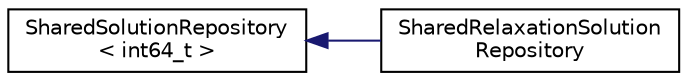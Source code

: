 digraph "Graphical Class Hierarchy"
{
 // LATEX_PDF_SIZE
  edge [fontname="Helvetica",fontsize="10",labelfontname="Helvetica",labelfontsize="10"];
  node [fontname="Helvetica",fontsize="10",shape=record];
  rankdir="LR";
  Node0 [label="SharedSolutionRepository\l\< int64_t \>",height=0.2,width=0.4,color="black", fillcolor="white", style="filled",URL="$classoperations__research_1_1sat_1_1_shared_solution_repository.html",tooltip=" "];
  Node0 -> Node1 [dir="back",color="midnightblue",fontsize="10",style="solid",fontname="Helvetica"];
  Node1 [label="SharedRelaxationSolution\lRepository",height=0.2,width=0.4,color="black", fillcolor="white", style="filled",URL="$classoperations__research_1_1sat_1_1_shared_relaxation_solution_repository.html",tooltip=" "];
}
